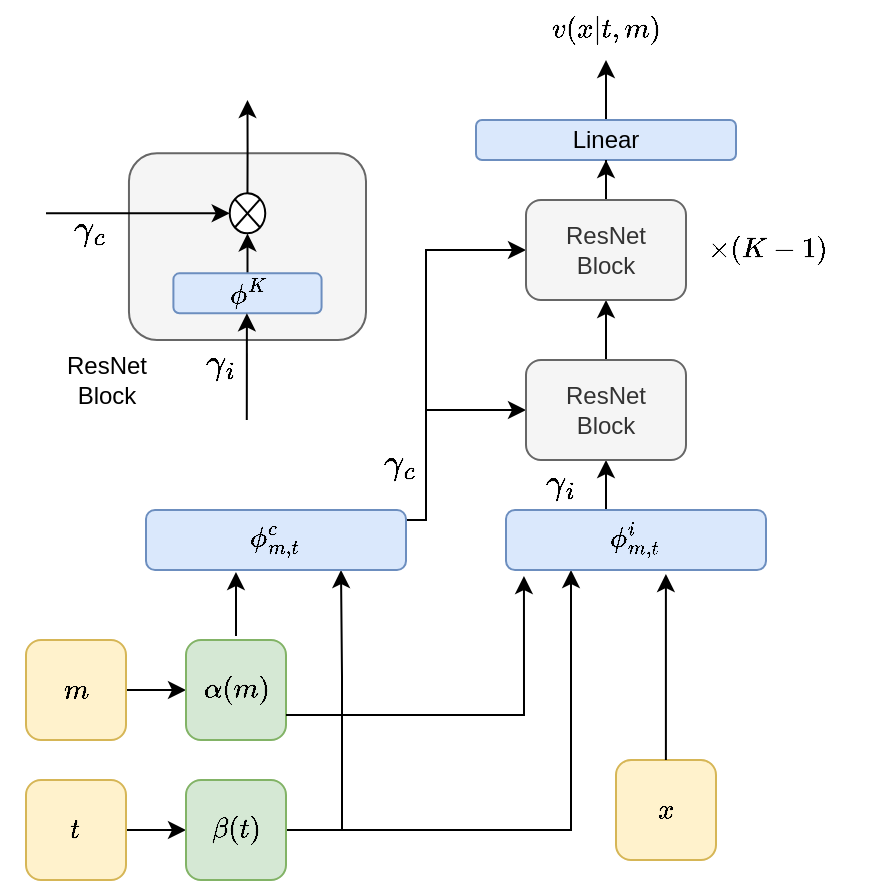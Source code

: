 <mxfile version="24.7.10">
  <diagram name="Page-1" id="-dPDnjU8LT3LJoZab6Xh">
    <mxGraphModel dx="954" dy="643" grid="1" gridSize="10" guides="1" tooltips="1" connect="1" arrows="1" fold="1" page="1" pageScale="1" pageWidth="850" pageHeight="1100" math="1" shadow="0">
      <root>
        <mxCell id="0" />
        <mxCell id="1" parent="0" />
        <mxCell id="FX4IsUK5ohqtnQvBbV1v-15" style="edgeStyle=orthogonalEdgeStyle;rounded=0;orthogonalLoop=1;jettySize=auto;html=1;" edge="1" parent="1" source="m3eBHRb58b5vIoWao_uQ-3" target="FX4IsUK5ohqtnQvBbV1v-2">
          <mxGeometry relative="1" as="geometry" />
        </mxCell>
        <mxCell id="m3eBHRb58b5vIoWao_uQ-3" value="$$m$$" style="rounded=1;whiteSpace=wrap;html=1;fillColor=#fff2cc;strokeColor=#d6b656;" parent="1" vertex="1">
          <mxGeometry x="160" y="360" width="50" height="50" as="geometry" />
        </mxCell>
        <mxCell id="FX4IsUK5ohqtnQvBbV1v-17" style="edgeStyle=orthogonalEdgeStyle;rounded=0;orthogonalLoop=1;jettySize=auto;html=1;" edge="1" parent="1" source="m3eBHRb58b5vIoWao_uQ-4" target="FX4IsUK5ohqtnQvBbV1v-3">
          <mxGeometry relative="1" as="geometry" />
        </mxCell>
        <mxCell id="m3eBHRb58b5vIoWao_uQ-4" value="$$t$$" style="rounded=1;whiteSpace=wrap;html=1;fillColor=#fff2cc;strokeColor=#d6b656;" parent="1" vertex="1">
          <mxGeometry x="160" y="430" width="50" height="50" as="geometry" />
        </mxCell>
        <mxCell id="FX4IsUK5ohqtnQvBbV1v-2" value="$$\alpha(m)$$" style="rounded=1;whiteSpace=wrap;html=1;fillColor=#d5e8d4;strokeColor=#82b366;" vertex="1" parent="1">
          <mxGeometry x="240" y="360" width="50" height="50" as="geometry" />
        </mxCell>
        <mxCell id="FX4IsUK5ohqtnQvBbV1v-42" style="edgeStyle=orthogonalEdgeStyle;rounded=0;orthogonalLoop=1;jettySize=auto;html=1;entryX=0.25;entryY=1;entryDx=0;entryDy=0;" edge="1" parent="1" source="FX4IsUK5ohqtnQvBbV1v-3" target="FX4IsUK5ohqtnQvBbV1v-7">
          <mxGeometry relative="1" as="geometry" />
        </mxCell>
        <mxCell id="FX4IsUK5ohqtnQvBbV1v-84" style="edgeStyle=orthogonalEdgeStyle;rounded=0;orthogonalLoop=1;jettySize=auto;html=1;entryX=0.75;entryY=1;entryDx=0;entryDy=0;" edge="1" parent="1" source="FX4IsUK5ohqtnQvBbV1v-3" target="FX4IsUK5ohqtnQvBbV1v-6">
          <mxGeometry relative="1" as="geometry">
            <Array as="points">
              <mxPoint x="318" y="455" />
              <mxPoint x="318" y="378" />
            </Array>
          </mxGeometry>
        </mxCell>
        <mxCell id="FX4IsUK5ohqtnQvBbV1v-3" value="&lt;div&gt;$$\beta(t)$$&lt;/div&gt;" style="rounded=1;whiteSpace=wrap;html=1;fillColor=#d5e8d4;strokeColor=#82b366;" vertex="1" parent="1">
          <mxGeometry x="240" y="430" width="50" height="50" as="geometry" />
        </mxCell>
        <mxCell id="FX4IsUK5ohqtnQvBbV1v-46" style="edgeStyle=orthogonalEdgeStyle;rounded=0;orthogonalLoop=1;jettySize=auto;html=1;entryX=0;entryY=0.5;entryDx=0;entryDy=0;exitX=1;exitY=0.25;exitDx=0;exitDy=0;" edge="1" parent="1" source="FX4IsUK5ohqtnQvBbV1v-6" target="FX4IsUK5ohqtnQvBbV1v-8">
          <mxGeometry relative="1" as="geometry">
            <Array as="points">
              <mxPoint x="350" y="300" />
              <mxPoint x="360" y="300" />
              <mxPoint x="360" y="245" />
            </Array>
          </mxGeometry>
        </mxCell>
        <mxCell id="FX4IsUK5ohqtnQvBbV1v-52" style="edgeStyle=orthogonalEdgeStyle;rounded=0;orthogonalLoop=1;jettySize=auto;html=1;entryX=0;entryY=0.5;entryDx=0;entryDy=0;exitX=1;exitY=0.25;exitDx=0;exitDy=0;" edge="1" parent="1" source="FX4IsUK5ohqtnQvBbV1v-6" target="FX4IsUK5ohqtnQvBbV1v-50">
          <mxGeometry relative="1" as="geometry">
            <Array as="points">
              <mxPoint x="350" y="300" />
              <mxPoint x="360" y="300" />
              <mxPoint x="360" y="165" />
            </Array>
          </mxGeometry>
        </mxCell>
        <mxCell id="FX4IsUK5ohqtnQvBbV1v-6" value="$${\phi}_{m,t}^{c}$$" style="rounded=1;whiteSpace=wrap;html=1;fillColor=#dae8fc;strokeColor=#6c8ebf;rotation=0;" vertex="1" parent="1">
          <mxGeometry x="220" y="295" width="130" height="30" as="geometry" />
        </mxCell>
        <mxCell id="FX4IsUK5ohqtnQvBbV1v-49" style="edgeStyle=orthogonalEdgeStyle;rounded=0;orthogonalLoop=1;jettySize=auto;html=1;entryX=0.5;entryY=1;entryDx=0;entryDy=0;" edge="1" parent="1" source="FX4IsUK5ohqtnQvBbV1v-7" target="FX4IsUK5ohqtnQvBbV1v-8">
          <mxGeometry relative="1" as="geometry">
            <Array as="points">
              <mxPoint x="450" y="290" />
              <mxPoint x="450" y="290" />
            </Array>
          </mxGeometry>
        </mxCell>
        <mxCell id="FX4IsUK5ohqtnQvBbV1v-7" value="$${\phi}_{m,t}^{i}$$" style="rounded=1;whiteSpace=wrap;html=1;fillColor=#dae8fc;strokeColor=#6c8ebf;rotation=0;" vertex="1" parent="1">
          <mxGeometry x="400" y="295" width="130" height="30" as="geometry" />
        </mxCell>
        <mxCell id="FX4IsUK5ohqtnQvBbV1v-51" style="edgeStyle=orthogonalEdgeStyle;rounded=0;orthogonalLoop=1;jettySize=auto;html=1;entryX=0.5;entryY=1;entryDx=0;entryDy=0;" edge="1" parent="1" source="FX4IsUK5ohqtnQvBbV1v-8" target="FX4IsUK5ohqtnQvBbV1v-50">
          <mxGeometry relative="1" as="geometry" />
        </mxCell>
        <mxCell id="FX4IsUK5ohqtnQvBbV1v-8" value="&lt;div&gt;ResNet&lt;/div&gt;&lt;div&gt;Block&lt;br&gt;&lt;/div&gt;" style="rounded=1;whiteSpace=wrap;html=1;fillColor=#f5f5f5;fontColor=#333333;strokeColor=#666666;" vertex="1" parent="1">
          <mxGeometry x="410" y="220" width="80" height="50" as="geometry" />
        </mxCell>
        <mxCell id="FX4IsUK5ohqtnQvBbV1v-64" value="" style="edgeStyle=orthogonalEdgeStyle;rounded=0;orthogonalLoop=1;jettySize=auto;html=1;" edge="1" parent="1" source="FX4IsUK5ohqtnQvBbV1v-13">
          <mxGeometry relative="1" as="geometry">
            <mxPoint x="450" y="70" as="targetPoint" />
          </mxGeometry>
        </mxCell>
        <mxCell id="FX4IsUK5ohqtnQvBbV1v-13" value="Linear" style="whiteSpace=wrap;html=1;fillColor=#dae8fc;strokeColor=#6c8ebf;rounded=1;" vertex="1" parent="1">
          <mxGeometry x="385" y="100" width="130" height="20" as="geometry" />
        </mxCell>
        <mxCell id="FX4IsUK5ohqtnQvBbV1v-37" value="$$x$$" style="rounded=1;whiteSpace=wrap;html=1;fillColor=#fff2cc;strokeColor=#d6b656;" vertex="1" parent="1">
          <mxGeometry x="455" y="420" width="50" height="50" as="geometry" />
        </mxCell>
        <mxCell id="FX4IsUK5ohqtnQvBbV1v-41" style="edgeStyle=orthogonalEdgeStyle;rounded=0;orthogonalLoop=1;jettySize=auto;html=1;entryX=0.069;entryY=1.1;entryDx=0;entryDy=0;entryPerimeter=0;exitX=1;exitY=0.75;exitDx=0;exitDy=0;" edge="1" parent="1" source="FX4IsUK5ohqtnQvBbV1v-2" target="FX4IsUK5ohqtnQvBbV1v-7">
          <mxGeometry relative="1" as="geometry" />
        </mxCell>
        <mxCell id="FX4IsUK5ohqtnQvBbV1v-43" style="edgeStyle=orthogonalEdgeStyle;rounded=0;orthogonalLoop=1;jettySize=auto;html=1;entryX=0.615;entryY=1.067;entryDx=0;entryDy=0;entryPerimeter=0;" edge="1" parent="1" source="FX4IsUK5ohqtnQvBbV1v-37" target="FX4IsUK5ohqtnQvBbV1v-7">
          <mxGeometry relative="1" as="geometry" />
        </mxCell>
        <mxCell id="FX4IsUK5ohqtnQvBbV1v-47" value="&lt;font style=&quot;font-size: 15px;&quot;&gt;&lt;b&gt;$$ \gamma_i$$&lt;br&gt;&lt;/b&gt;&lt;/font&gt;" style="text;html=1;align=center;verticalAlign=middle;whiteSpace=wrap;rounded=0;" vertex="1" parent="1">
          <mxGeometry x="410" y="280" width="35" height="20" as="geometry" />
        </mxCell>
        <mxCell id="FX4IsUK5ohqtnQvBbV1v-48" value="&lt;font style=&quot;font-size: 15px;&quot;&gt;&lt;b&gt;$$ \gamma_c$$&lt;br&gt;&lt;/b&gt;&lt;/font&gt;" style="text;html=1;align=center;verticalAlign=middle;whiteSpace=wrap;rounded=0;" vertex="1" parent="1">
          <mxGeometry x="330" y="270" width="35" height="20" as="geometry" />
        </mxCell>
        <mxCell id="FX4IsUK5ohqtnQvBbV1v-59" value="" style="edgeStyle=orthogonalEdgeStyle;rounded=0;orthogonalLoop=1;jettySize=auto;html=1;" edge="1" parent="1" source="FX4IsUK5ohqtnQvBbV1v-50" target="FX4IsUK5ohqtnQvBbV1v-13">
          <mxGeometry relative="1" as="geometry" />
        </mxCell>
        <mxCell id="FX4IsUK5ohqtnQvBbV1v-50" value="&lt;div&gt;ResNet&lt;/div&gt;&lt;div&gt;Block&lt;br&gt;&lt;/div&gt;" style="rounded=1;whiteSpace=wrap;html=1;fillColor=#f5f5f5;fontColor=#333333;strokeColor=#666666;" vertex="1" parent="1">
          <mxGeometry x="410" y="140" width="80" height="50" as="geometry" />
        </mxCell>
        <mxCell id="FX4IsUK5ohqtnQvBbV1v-55" value="$$ \times (K-1)$$" style="text;html=1;align=center;verticalAlign=middle;resizable=0;points=[];autosize=1;strokeColor=none;fillColor=none;" vertex="1" parent="1">
          <mxGeometry x="470" y="150" width="120" height="30" as="geometry" />
        </mxCell>
        <mxCell id="FX4IsUK5ohqtnQvBbV1v-57" style="edgeStyle=orthogonalEdgeStyle;rounded=0;orthogonalLoop=1;jettySize=auto;html=1;entryX=0.346;entryY=1.1;entryDx=0;entryDy=0;entryPerimeter=0;" edge="1" parent="1">
          <mxGeometry relative="1" as="geometry">
            <mxPoint x="265" y="358" as="sourcePoint" />
            <mxPoint x="264.98" y="326" as="targetPoint" />
          </mxGeometry>
        </mxCell>
        <mxCell id="FX4IsUK5ohqtnQvBbV1v-65" value="$$ v(x|t,m)$$" style="text;html=1;align=center;verticalAlign=middle;whiteSpace=wrap;rounded=0;" vertex="1" parent="1">
          <mxGeometry x="420" y="40" width="60" height="30" as="geometry" />
        </mxCell>
        <mxCell id="FX4IsUK5ohqtnQvBbV1v-85" value="" style="group" vertex="1" connectable="0" parent="1">
          <mxGeometry x="170" y="90" width="160" height="173.33" as="geometry" />
        </mxCell>
        <mxCell id="FX4IsUK5ohqtnQvBbV1v-66" value="" style="rounded=1;whiteSpace=wrap;html=1;fillColor=#f5f5f5;fontColor=#333333;strokeColor=#666666;" vertex="1" parent="FX4IsUK5ohqtnQvBbV1v-85">
          <mxGeometry x="41.481" y="26.667" width="118.519" height="93.333" as="geometry" />
        </mxCell>
        <mxCell id="FX4IsUK5ohqtnQvBbV1v-80" style="edgeStyle=orthogonalEdgeStyle;rounded=0;orthogonalLoop=1;jettySize=auto;html=1;entryX=0.5;entryY=1;entryDx=0;entryDy=0;" edge="1" parent="FX4IsUK5ohqtnQvBbV1v-85" source="FX4IsUK5ohqtnQvBbV1v-67" target="FX4IsUK5ohqtnQvBbV1v-75">
          <mxGeometry relative="1" as="geometry" />
        </mxCell>
        <mxCell id="FX4IsUK5ohqtnQvBbV1v-67" value="$$\phi^K $$" style="rounded=1;whiteSpace=wrap;html=1;fillColor=#dae8fc;strokeColor=#6c8ebf;rotation=0;" vertex="1" parent="FX4IsUK5ohqtnQvBbV1v-85">
          <mxGeometry x="63.704" y="86.667" width="74.074" height="20" as="geometry" />
        </mxCell>
        <mxCell id="FX4IsUK5ohqtnQvBbV1v-68" style="edgeStyle=orthogonalEdgeStyle;rounded=0;orthogonalLoop=1;jettySize=auto;html=1;entryX=0.5;entryY=1;entryDx=0;entryDy=0;" edge="1" parent="FX4IsUK5ohqtnQvBbV1v-85">
          <mxGeometry relative="1" as="geometry">
            <mxPoint x="100.444" y="126.667" as="sourcePoint" />
            <mxPoint x="100.444" y="106.667" as="targetPoint" />
            <Array as="points">
              <mxPoint x="100.444" y="160" />
              <mxPoint x="100.444" y="160" />
            </Array>
          </mxGeometry>
        </mxCell>
        <mxCell id="FX4IsUK5ohqtnQvBbV1v-72" value="&lt;font style=&quot;font-size: 15px;&quot;&gt;&lt;b&gt;$$ \gamma_i$$&lt;br&gt;&lt;/b&gt;&lt;/font&gt;" style="text;html=1;align=center;verticalAlign=middle;whiteSpace=wrap;rounded=0;" vertex="1" parent="FX4IsUK5ohqtnQvBbV1v-85">
          <mxGeometry x="77.037" y="133.333" width="20.741" height="13.333" as="geometry" />
        </mxCell>
        <mxCell id="FX4IsUK5ohqtnQvBbV1v-83" style="edgeStyle=orthogonalEdgeStyle;rounded=0;orthogonalLoop=1;jettySize=auto;html=1;" edge="1" parent="FX4IsUK5ohqtnQvBbV1v-85" source="FX4IsUK5ohqtnQvBbV1v-75">
          <mxGeometry relative="1" as="geometry">
            <mxPoint x="100.741" as="targetPoint" />
          </mxGeometry>
        </mxCell>
        <mxCell id="FX4IsUK5ohqtnQvBbV1v-75" value="" style="shape=sumEllipse;perimeter=ellipsePerimeter;whiteSpace=wrap;html=1;backgroundOutline=1;" vertex="1" parent="FX4IsUK5ohqtnQvBbV1v-85">
          <mxGeometry x="91.852" y="46.667" width="17.778" height="20" as="geometry" />
        </mxCell>
        <mxCell id="FX4IsUK5ohqtnQvBbV1v-81" value="" style="edgeStyle=none;orthogonalLoop=1;jettySize=auto;html=1;rounded=0;entryX=0;entryY=0.5;entryDx=0;entryDy=0;" edge="1" parent="FX4IsUK5ohqtnQvBbV1v-85" target="FX4IsUK5ohqtnQvBbV1v-75">
          <mxGeometry width="100" relative="1" as="geometry">
            <mxPoint y="56.667" as="sourcePoint" />
            <mxPoint x="94.815" y="58" as="targetPoint" />
            <Array as="points" />
          </mxGeometry>
        </mxCell>
        <mxCell id="FX4IsUK5ohqtnQvBbV1v-82" value="&lt;font style=&quot;font-size: 15px;&quot;&gt;&lt;b&gt;$$ \gamma_c$$&lt;br&gt;&lt;/b&gt;&lt;/font&gt;" style="text;html=1;align=center;verticalAlign=middle;whiteSpace=wrap;rounded=0;" vertex="1" parent="FX4IsUK5ohqtnQvBbV1v-85">
          <mxGeometry x="11.852" y="66.667" width="20.741" height="13.333" as="geometry" />
        </mxCell>
        <mxCell id="FX4IsUK5ohqtnQvBbV1v-87" value="&lt;div&gt;ResNet&lt;/div&gt;&lt;div&gt;Block&lt;br&gt;&lt;/div&gt;" style="text;html=1;align=center;verticalAlign=middle;resizable=0;points=[];autosize=1;strokeColor=none;fillColor=none;" vertex="1" parent="FX4IsUK5ohqtnQvBbV1v-85">
          <mxGeometry x="-8.882e-16" y="120.0" width="60" height="40" as="geometry" />
        </mxCell>
      </root>
    </mxGraphModel>
  </diagram>
</mxfile>
